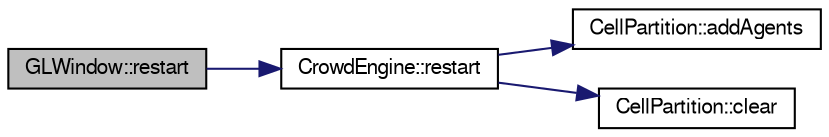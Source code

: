 digraph "GLWindow::restart"
{
  edge [fontname="FreeSans",fontsize="10",labelfontname="FreeSans",labelfontsize="10"];
  node [fontname="FreeSans",fontsize="10",shape=record];
  rankdir="LR";
  Node1 [label="GLWindow::restart",height=0.2,width=0.4,color="black", fillcolor="grey75", style="filled" fontcolor="black"];
  Node1 -> Node2 [color="midnightblue",fontsize="10",style="solid",fontname="FreeSans"];
  Node2 [label="CrowdEngine::restart",height=0.2,width=0.4,color="black", fillcolor="white", style="filled",URL="$class_crowd_engine.html#a10eb758fb5e24bbbf8427c2fcecb4029",tooltip="Load the initial state of the agents in the world. "];
  Node2 -> Node3 [color="midnightblue",fontsize="10",style="solid",fontname="FreeSans"];
  Node3 [label="CellPartition::addAgents",height=0.2,width=0.4,color="black", fillcolor="white", style="filled",URL="$class_cell_partition.html#ab5f91e9618a74d2d8c6c3a8240d99998",tooltip="Add _agents to the cell partition. "];
  Node2 -> Node4 [color="midnightblue",fontsize="10",style="solid",fontname="FreeSans"];
  Node4 [label="CellPartition::clear",height=0.2,width=0.4,color="black", fillcolor="white", style="filled",URL="$class_cell_partition.html#a1b30a0c72311f4b06c8b45d0514b1c8c",tooltip="Remove all the agents from the cells. "];
}
